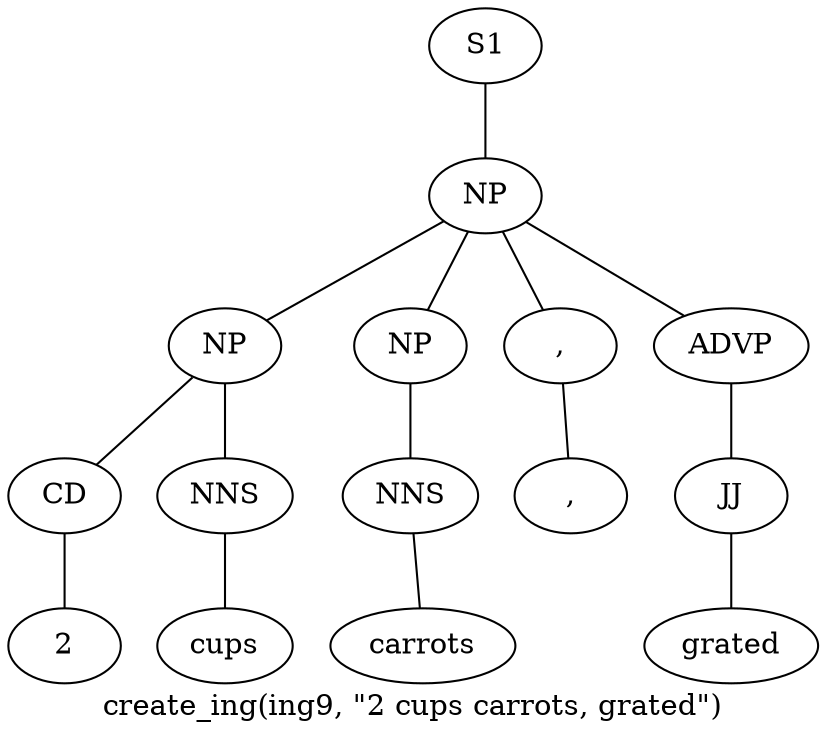 graph SyntaxGraph {
	label = "create_ing(ing9, \"2 cups carrots, grated\")";
	Node0 [label="S1"];
	Node1 [label="NP"];
	Node2 [label="NP"];
	Node3 [label="CD"];
	Node4 [label="2"];
	Node5 [label="NNS"];
	Node6 [label="cups"];
	Node7 [label="NP"];
	Node8 [label="NNS"];
	Node9 [label="carrots"];
	Node10 [label=","];
	Node11 [label=","];
	Node12 [label="ADVP"];
	Node13 [label="JJ"];
	Node14 [label="grated"];

	Node0 -- Node1;
	Node1 -- Node2;
	Node1 -- Node7;
	Node1 -- Node10;
	Node1 -- Node12;
	Node2 -- Node3;
	Node2 -- Node5;
	Node3 -- Node4;
	Node5 -- Node6;
	Node7 -- Node8;
	Node8 -- Node9;
	Node10 -- Node11;
	Node12 -- Node13;
	Node13 -- Node14;
}